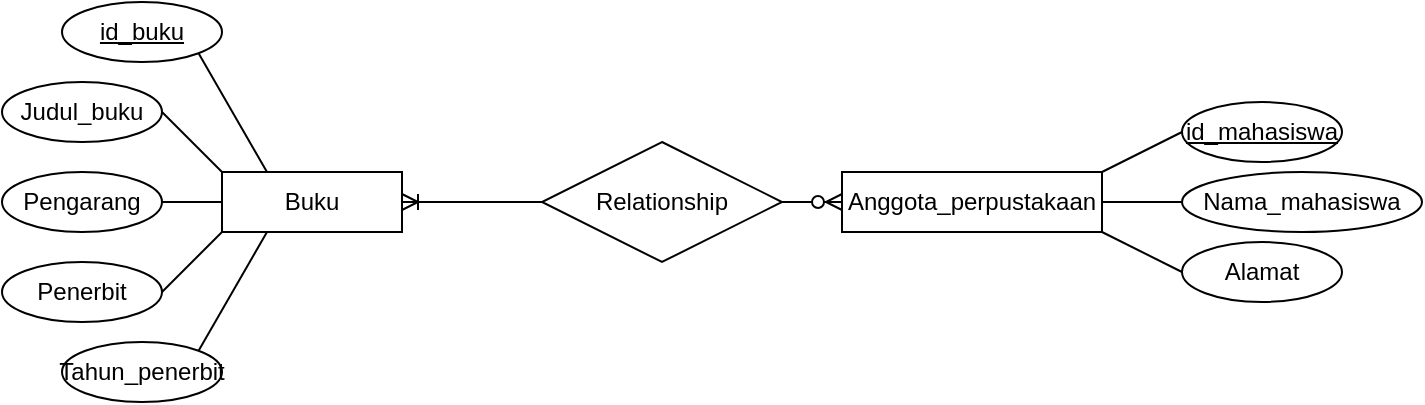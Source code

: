 <mxfile version="26.1.1">
  <diagram name="Halaman-1" id="NkHGHNpEMm3G5QVpEnl9">
    <mxGraphModel dx="1034" dy="458" grid="1" gridSize="10" guides="1" tooltips="1" connect="1" arrows="1" fold="1" page="1" pageScale="1" pageWidth="827" pageHeight="1169" math="0" shadow="0">
      <root>
        <mxCell id="0" />
        <mxCell id="1" parent="0" />
        <mxCell id="jH1R-B_r8YKzvWglcSr1-1" value="Buku" style="whiteSpace=wrap;html=1;align=center;" vertex="1" parent="1">
          <mxGeometry x="120" y="325" width="90" height="30" as="geometry" />
        </mxCell>
        <mxCell id="jH1R-B_r8YKzvWglcSr1-2" value="Relationship" style="shape=rhombus;perimeter=rhombusPerimeter;whiteSpace=wrap;html=1;align=center;" vertex="1" parent="1">
          <mxGeometry x="280" y="310" width="120" height="60" as="geometry" />
        </mxCell>
        <mxCell id="jH1R-B_r8YKzvWglcSr1-3" value="Anggota_perpustakaan" style="whiteSpace=wrap;html=1;align=center;" vertex="1" parent="1">
          <mxGeometry x="430" y="325" width="130" height="30" as="geometry" />
        </mxCell>
        <mxCell id="jH1R-B_r8YKzvWglcSr1-5" value="" style="edgeStyle=entityRelationEdgeStyle;fontSize=12;html=1;endArrow=ERzeroToMany;endFill=1;rounded=0;entryX=0;entryY=0.5;entryDx=0;entryDy=0;exitX=1;exitY=0.5;exitDx=0;exitDy=0;" edge="1" parent="1" source="jH1R-B_r8YKzvWglcSr1-2" target="jH1R-B_r8YKzvWglcSr1-3">
          <mxGeometry width="100" height="100" relative="1" as="geometry">
            <mxPoint x="360" y="390" as="sourcePoint" />
            <mxPoint x="460" y="290" as="targetPoint" />
          </mxGeometry>
        </mxCell>
        <mxCell id="jH1R-B_r8YKzvWglcSr1-6" value="" style="edgeStyle=entityRelationEdgeStyle;fontSize=12;html=1;endArrow=ERoneToMany;rounded=0;entryX=1;entryY=0.5;entryDx=0;entryDy=0;exitX=0;exitY=0.5;exitDx=0;exitDy=0;" edge="1" parent="1" source="jH1R-B_r8YKzvWglcSr1-2" target="jH1R-B_r8YKzvWglcSr1-1">
          <mxGeometry width="100" height="100" relative="1" as="geometry">
            <mxPoint x="360" y="390" as="sourcePoint" />
            <mxPoint x="460" y="290" as="targetPoint" />
          </mxGeometry>
        </mxCell>
        <mxCell id="jH1R-B_r8YKzvWglcSr1-7" value="id_buku" style="ellipse;whiteSpace=wrap;html=1;align=center;fontStyle=4;" vertex="1" parent="1">
          <mxGeometry x="40" y="240" width="80" height="30" as="geometry" />
        </mxCell>
        <mxCell id="jH1R-B_r8YKzvWglcSr1-8" value="Judul_buku" style="ellipse;whiteSpace=wrap;html=1;align=center;" vertex="1" parent="1">
          <mxGeometry x="10" y="280" width="80" height="30" as="geometry" />
        </mxCell>
        <mxCell id="jH1R-B_r8YKzvWglcSr1-9" value="Pengarang" style="ellipse;whiteSpace=wrap;html=1;align=center;" vertex="1" parent="1">
          <mxGeometry x="10" y="325" width="80" height="30" as="geometry" />
        </mxCell>
        <mxCell id="jH1R-B_r8YKzvWglcSr1-10" value="Penerbit" style="ellipse;whiteSpace=wrap;html=1;align=center;" vertex="1" parent="1">
          <mxGeometry x="10" y="370" width="80" height="30" as="geometry" />
        </mxCell>
        <mxCell id="jH1R-B_r8YKzvWglcSr1-11" value="Tahun_penerbit" style="ellipse;whiteSpace=wrap;html=1;align=center;" vertex="1" parent="1">
          <mxGeometry x="40" y="410" width="80" height="30" as="geometry" />
        </mxCell>
        <mxCell id="jH1R-B_r8YKzvWglcSr1-18" value="" style="endArrow=none;html=1;rounded=0;exitX=1;exitY=1;exitDx=0;exitDy=0;entryX=0.25;entryY=0;entryDx=0;entryDy=0;" edge="1" parent="1" source="jH1R-B_r8YKzvWglcSr1-7" target="jH1R-B_r8YKzvWglcSr1-1">
          <mxGeometry relative="1" as="geometry">
            <mxPoint x="170" y="220" as="sourcePoint" />
            <mxPoint x="330" y="220" as="targetPoint" />
          </mxGeometry>
        </mxCell>
        <mxCell id="jH1R-B_r8YKzvWglcSr1-19" value="" style="endArrow=none;html=1;rounded=0;exitX=1;exitY=0.5;exitDx=0;exitDy=0;entryX=0;entryY=0;entryDx=0;entryDy=0;" edge="1" parent="1" source="jH1R-B_r8YKzvWglcSr1-8" target="jH1R-B_r8YKzvWglcSr1-1">
          <mxGeometry relative="1" as="geometry">
            <mxPoint x="180" y="230" as="sourcePoint" />
            <mxPoint x="340" y="230" as="targetPoint" />
          </mxGeometry>
        </mxCell>
        <mxCell id="jH1R-B_r8YKzvWglcSr1-20" value="" style="endArrow=none;html=1;rounded=0;exitX=1;exitY=0.5;exitDx=0;exitDy=0;entryX=0;entryY=0.5;entryDx=0;entryDy=0;" edge="1" parent="1" source="jH1R-B_r8YKzvWglcSr1-9" target="jH1R-B_r8YKzvWglcSr1-1">
          <mxGeometry relative="1" as="geometry">
            <mxPoint x="190" y="240" as="sourcePoint" />
            <mxPoint x="350" y="240" as="targetPoint" />
          </mxGeometry>
        </mxCell>
        <mxCell id="jH1R-B_r8YKzvWglcSr1-21" value="" style="endArrow=none;html=1;rounded=0;exitX=1;exitY=0;exitDx=0;exitDy=0;entryX=0.25;entryY=1;entryDx=0;entryDy=0;" edge="1" parent="1" source="jH1R-B_r8YKzvWglcSr1-11" target="jH1R-B_r8YKzvWglcSr1-1">
          <mxGeometry relative="1" as="geometry">
            <mxPoint x="200" y="250" as="sourcePoint" />
            <mxPoint x="360" y="250" as="targetPoint" />
          </mxGeometry>
        </mxCell>
        <mxCell id="jH1R-B_r8YKzvWglcSr1-22" value="" style="endArrow=none;html=1;rounded=0;exitX=1;exitY=0.5;exitDx=0;exitDy=0;entryX=0;entryY=1;entryDx=0;entryDy=0;" edge="1" parent="1" source="jH1R-B_r8YKzvWglcSr1-10" target="jH1R-B_r8YKzvWglcSr1-1">
          <mxGeometry relative="1" as="geometry">
            <mxPoint x="210" y="260" as="sourcePoint" />
            <mxPoint x="370" y="260" as="targetPoint" />
          </mxGeometry>
        </mxCell>
        <mxCell id="jH1R-B_r8YKzvWglcSr1-23" value="" style="endArrow=none;html=1;rounded=0;exitX=1;exitY=0.5;exitDx=0;exitDy=0;entryX=0;entryY=0.5;entryDx=0;entryDy=0;" edge="1" parent="1" source="jH1R-B_r8YKzvWglcSr1-3" target="jH1R-B_r8YKzvWglcSr1-26">
          <mxGeometry relative="1" as="geometry">
            <mxPoint x="220" y="270" as="sourcePoint" />
            <mxPoint x="380" y="270" as="targetPoint" />
          </mxGeometry>
        </mxCell>
        <mxCell id="jH1R-B_r8YKzvWglcSr1-24" value="id_mahasiswa" style="ellipse;whiteSpace=wrap;html=1;align=center;fontStyle=4;" vertex="1" parent="1">
          <mxGeometry x="600" y="290" width="80" height="30" as="geometry" />
        </mxCell>
        <mxCell id="jH1R-B_r8YKzvWglcSr1-25" value="Alamat" style="ellipse;whiteSpace=wrap;html=1;align=center;" vertex="1" parent="1">
          <mxGeometry x="600" y="360" width="80" height="30" as="geometry" />
        </mxCell>
        <mxCell id="jH1R-B_r8YKzvWglcSr1-26" value="Nama_mahasiswa" style="ellipse;whiteSpace=wrap;html=1;align=center;" vertex="1" parent="1">
          <mxGeometry x="600" y="325" width="120" height="30" as="geometry" />
        </mxCell>
        <mxCell id="jH1R-B_r8YKzvWglcSr1-28" value="" style="endArrow=none;html=1;rounded=0;exitX=1;exitY=0;exitDx=0;exitDy=0;entryX=0;entryY=0.5;entryDx=0;entryDy=0;" edge="1" parent="1" source="jH1R-B_r8YKzvWglcSr1-3" target="jH1R-B_r8YKzvWglcSr1-24">
          <mxGeometry relative="1" as="geometry">
            <mxPoint x="230" y="280" as="sourcePoint" />
            <mxPoint x="390" y="280" as="targetPoint" />
          </mxGeometry>
        </mxCell>
        <mxCell id="jH1R-B_r8YKzvWglcSr1-29" value="" style="endArrow=none;html=1;rounded=0;exitX=1;exitY=1;exitDx=0;exitDy=0;entryX=0;entryY=0.5;entryDx=0;entryDy=0;" edge="1" parent="1" source="jH1R-B_r8YKzvWglcSr1-3" target="jH1R-B_r8YKzvWglcSr1-25">
          <mxGeometry relative="1" as="geometry">
            <mxPoint x="240" y="290" as="sourcePoint" />
            <mxPoint x="400" y="290" as="targetPoint" />
          </mxGeometry>
        </mxCell>
      </root>
    </mxGraphModel>
  </diagram>
</mxfile>
